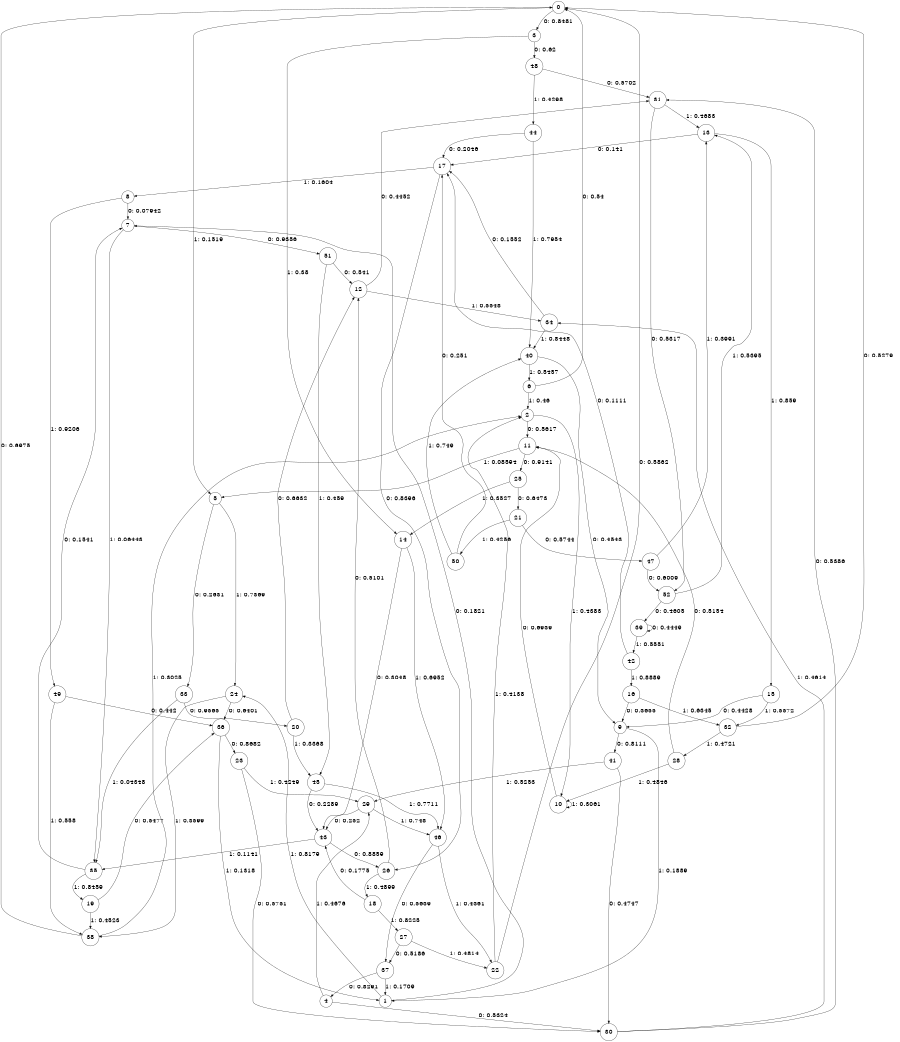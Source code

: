digraph "ch10randomL8" {
size = "6,8.5";
ratio = "fill";
node [shape = circle];
node [fontsize = 24];
edge [fontsize = 24];
0 -> 3 [label = "0: 0.8481   "];
0 -> 5 [label = "1: 0.1519   "];
1 -> 7 [label = "0: 0.1821   "];
1 -> 24 [label = "1: 0.8179   "];
2 -> 11 [label = "0: 0.5617   "];
2 -> 10 [label = "1: 0.4383   "];
3 -> 48 [label = "0: 0.62     "];
3 -> 14 [label = "1: 0.38     "];
4 -> 30 [label = "0: 0.5324   "];
4 -> 29 [label = "1: 0.4676   "];
5 -> 33 [label = "0: 0.2631   "];
5 -> 24 [label = "1: 0.7369   "];
6 -> 0 [label = "0: 0.54     "];
6 -> 2 [label = "1: 0.46     "];
7 -> 51 [label = "0: 0.9356   "];
7 -> 35 [label = "1: 0.06443  "];
8 -> 7 [label = "0: 0.07942  "];
8 -> 49 [label = "1: 0.9206   "];
9 -> 41 [label = "0: 0.8111   "];
9 -> 1 [label = "1: 0.1889   "];
10 -> 11 [label = "0: 0.6939   "];
10 -> 10 [label = "1: 0.3061   "];
11 -> 25 [label = "0: 0.9141   "];
11 -> 5 [label = "1: 0.08594  "];
12 -> 31 [label = "0: 0.4452   "];
12 -> 34 [label = "1: 0.5548   "];
13 -> 17 [label = "0: 0.141    "];
13 -> 15 [label = "1: 0.859    "];
14 -> 43 [label = "0: 0.3048   "];
14 -> 46 [label = "1: 0.6952   "];
15 -> 9 [label = "0: 0.4428   "];
15 -> 32 [label = "1: 0.5572   "];
16 -> 9 [label = "0: 0.3655   "];
16 -> 32 [label = "1: 0.6345   "];
17 -> 26 [label = "0: 0.8396   "];
17 -> 8 [label = "1: 0.1604   "];
18 -> 43 [label = "0: 0.1775   "];
18 -> 27 [label = "1: 0.8225   "];
19 -> 36 [label = "0: 0.5477   "];
19 -> 38 [label = "1: 0.4523   "];
20 -> 12 [label = "0: 0.6632   "];
20 -> 45 [label = "1: 0.3368   "];
21 -> 47 [label = "0: 0.5744   "];
21 -> 50 [label = "1: 0.4256   "];
22 -> 0 [label = "0: 0.5862   "];
22 -> 2 [label = "1: 0.4138   "];
23 -> 30 [label = "0: 0.5751   "];
23 -> 29 [label = "1: 0.4249   "];
24 -> 36 [label = "0: 0.6401   "];
24 -> 38 [label = "1: 0.3599   "];
25 -> 21 [label = "0: 0.6473   "];
25 -> 14 [label = "1: 0.3527   "];
26 -> 12 [label = "0: 0.5101   "];
26 -> 18 [label = "1: 0.4899   "];
27 -> 37 [label = "0: 0.5186   "];
27 -> 22 [label = "1: 0.4814   "];
28 -> 11 [label = "0: 0.5154   "];
28 -> 10 [label = "1: 0.4846   "];
29 -> 43 [label = "0: 0.252    "];
29 -> 46 [label = "1: 0.748    "];
30 -> 31 [label = "0: 0.5386   "];
30 -> 34 [label = "1: 0.4614   "];
31 -> 52 [label = "0: 0.5317   "];
31 -> 13 [label = "1: 0.4683   "];
32 -> 0 [label = "0: 0.5279   "];
32 -> 28 [label = "1: 0.4721   "];
33 -> 20 [label = "0: 0.9565   "];
33 -> 35 [label = "1: 0.04348  "];
34 -> 17 [label = "0: 0.1552   "];
34 -> 40 [label = "1: 0.8448   "];
35 -> 7 [label = "0: 0.1541   "];
35 -> 19 [label = "1: 0.8459   "];
36 -> 23 [label = "0: 0.8682   "];
36 -> 1 [label = "1: 0.1318   "];
37 -> 4 [label = "0: 0.8291   "];
37 -> 1 [label = "1: 0.1709   "];
38 -> 0 [label = "0: 0.6975   "];
38 -> 2 [label = "1: 0.3025   "];
39 -> 39 [label = "0: 0.4449   "];
39 -> 42 [label = "1: 0.5551   "];
40 -> 9 [label = "0: 0.4543   "];
40 -> 6 [label = "1: 0.5457   "];
41 -> 30 [label = "0: 0.4747   "];
41 -> 29 [label = "1: 0.5253   "];
42 -> 17 [label = "0: 0.1111   "];
42 -> 16 [label = "1: 0.8889   "];
43 -> 26 [label = "0: 0.8859   "];
43 -> 35 [label = "1: 0.1141   "];
44 -> 17 [label = "0: 0.2046   "];
44 -> 40 [label = "1: 0.7954   "];
45 -> 43 [label = "0: 0.2289   "];
45 -> 46 [label = "1: 0.7711   "];
46 -> 37 [label = "0: 0.5639   "];
46 -> 22 [label = "1: 0.4361   "];
47 -> 52 [label = "0: 0.6009   "];
47 -> 13 [label = "1: 0.3991   "];
48 -> 31 [label = "0: 0.5702   "];
48 -> 44 [label = "1: 0.4298   "];
49 -> 36 [label = "0: 0.442    "];
49 -> 38 [label = "1: 0.558    "];
50 -> 17 [label = "0: 0.251    "];
50 -> 40 [label = "1: 0.749    "];
51 -> 12 [label = "0: 0.541    "];
51 -> 45 [label = "1: 0.459    "];
52 -> 39 [label = "0: 0.4605   "];
52 -> 13 [label = "1: 0.5395   "];
}
